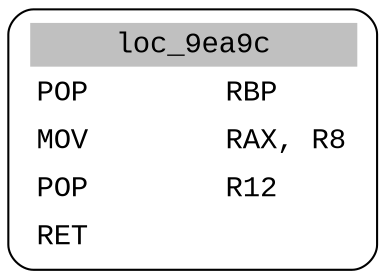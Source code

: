 digraph asm_graph {
1941 [
shape="Mrecord" fontname="Courier New"label =<<table border="0" cellborder="0" cellpadding="3"><tr><td align="center" colspan="2" bgcolor="grey">loc_9ea9c</td></tr><tr><td align="left">POP        RBP</td></tr><tr><td align="left">MOV        RAX, R8</td></tr><tr><td align="left">POP        R12</td></tr><tr><td align="left">RET        </td></tr></table>> ];
}